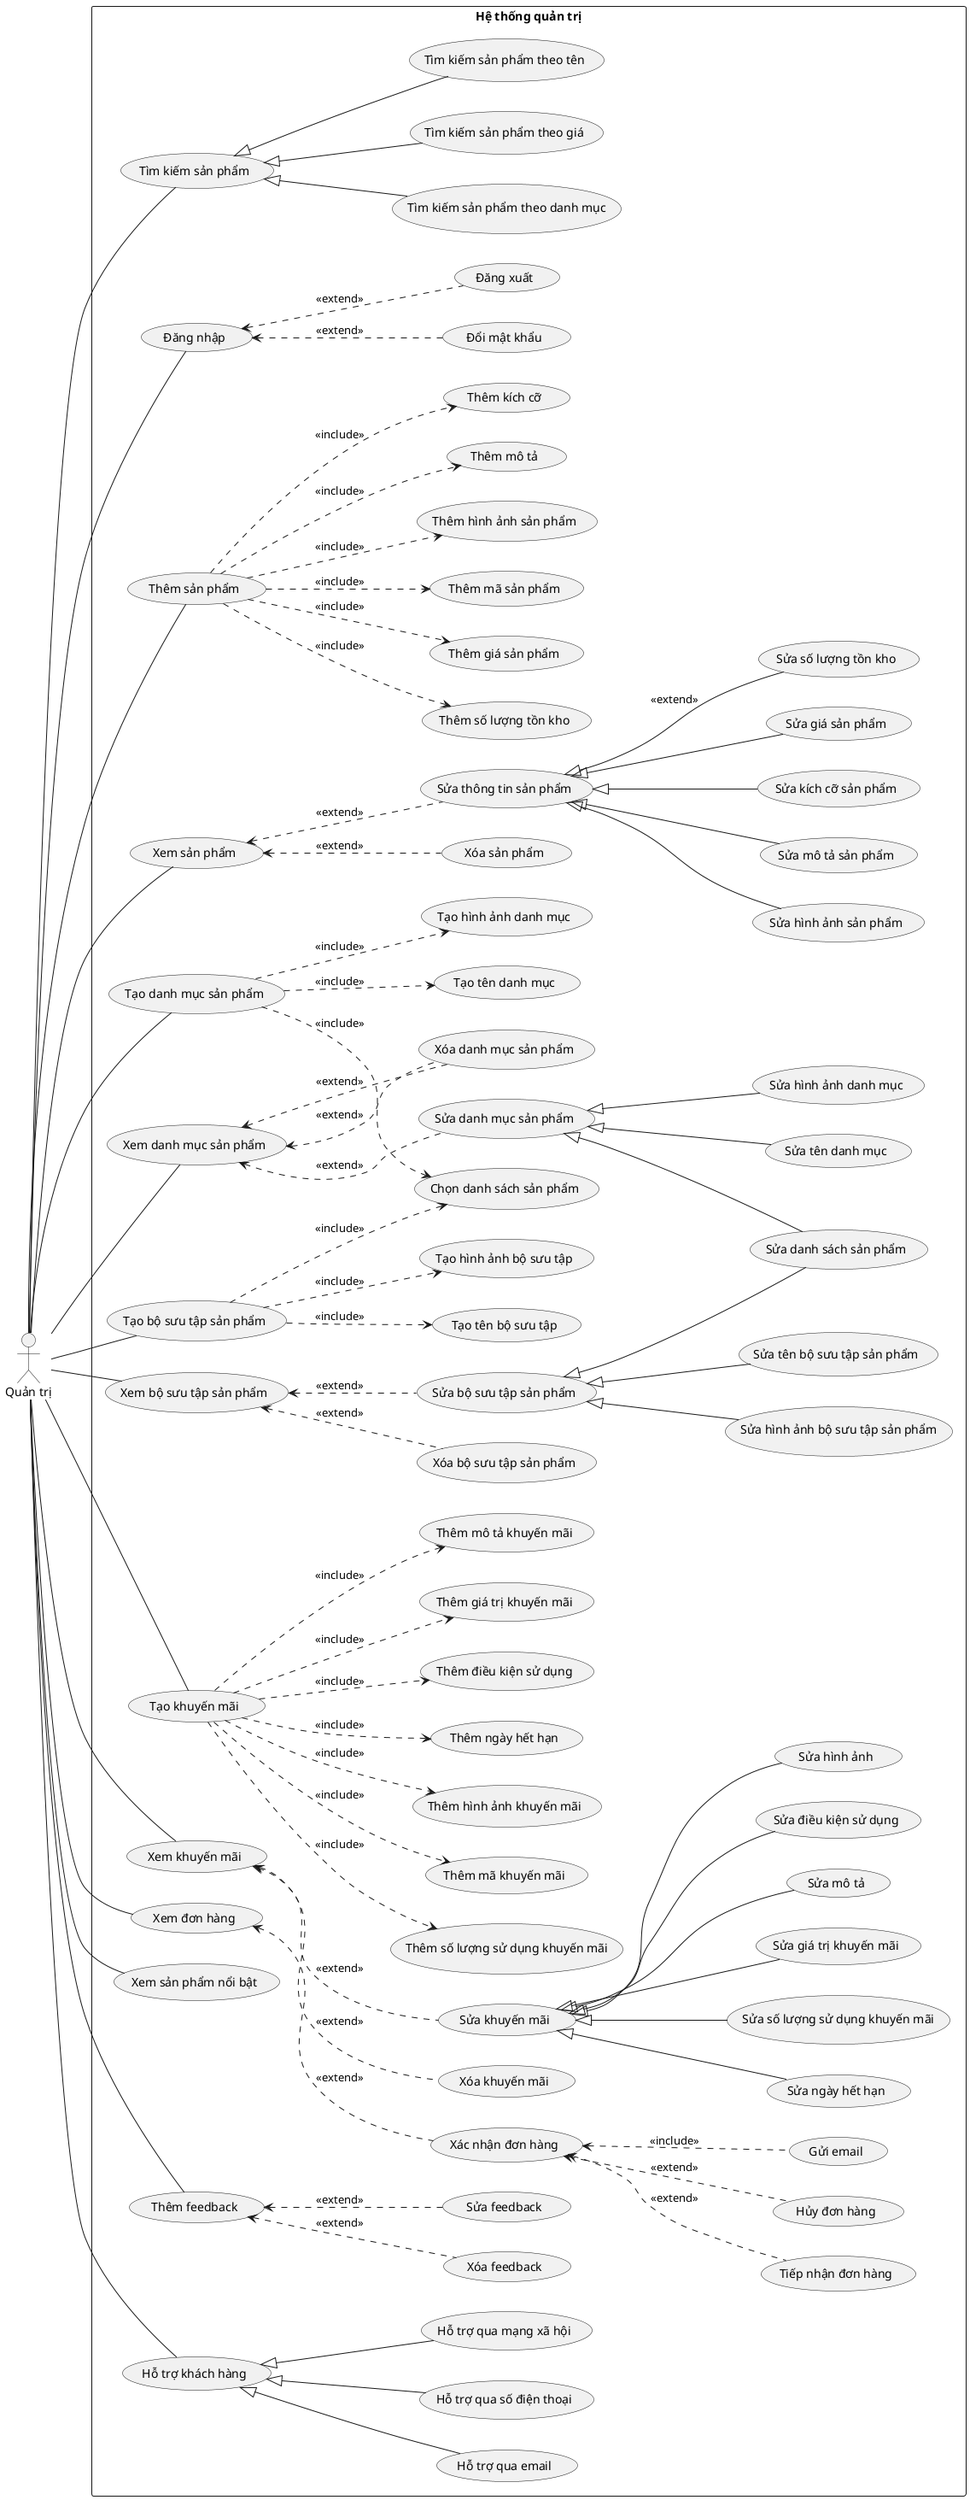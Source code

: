 @startuml Use case Quản trị
left to right direction
actor "Quản trị" as QT

rectangle "Hệ thống quản trị" {
    QT -down- (Tìm kiếm sản phẩm)
    QT -down- (Đăng nhập)
    QT -down- (Thêm sản phẩm)
    QT -down- (Xem sản phẩm)
    QT -down- (Tạo danh mục sản phẩm)
    QT -down- (Xem danh mục sản phẩm)
    QT -down- (Tạo bộ sưu tập sản phẩm)
    QT -down- (Xem bộ sưu tập sản phẩm)
    QT -down- (Tạo khuyến mãi)
    QT -down- (Xem khuyến mãi)
    QT -down- (Xem đơn hàng)
    QT -down- (Xem sản phẩm nổi bật)
    QT -down- (Thêm feedback)
    QT -down- (Hỗ trợ khách hàng)
    (Tìm kiếm sản phẩm) <|-down- (Tìm kiếm sản phẩm theo danh mục)
    (Tìm kiếm sản phẩm) <|-down- (Tìm kiếm sản phẩm theo giá)
    (Tìm kiếm sản phẩm) <|-down- (Tìm kiếm sản phẩm theo tên)
    (Đăng nhập) <.down- (Đăng xuất) : <<extend>>
    (Đăng nhập) <.down- (Đổi mật khẩu) : <<extend>>
    (Thêm sản phẩm) -down.> (Thêm hình ảnh sản phẩm) : <<include>>
    (Thêm sản phẩm) -down.> (Thêm mô tả) : <<include>>
    (Thêm sản phẩm) -down.> (Thêm kích cỡ) : <<include>>
    (Thêm sản phẩm) -down.> (Thêm số lượng tồn kho) : <<include>>
    (Thêm sản phẩm) -down.> (Thêm giá sản phẩm) : <<include>>
    (Thêm sản phẩm) -down.> (Thêm mã sản phẩm) : <<include>>
    (Xem sản phẩm) <.down- (Sửa thông tin sản phẩm) : <<extend>>
    (Xem sản phẩm) <.down- (Xóa sản phẩm) : <<extend>>
    (Sửa thông tin sản phẩm) <|-down- (Sửa hình ảnh sản phẩm)
    (Sửa thông tin sản phẩm) <|-down- (Sửa mô tả sản phẩm)
    (Sửa thông tin sản phẩm) <|-down- (Sửa kích cỡ sản phẩm)
    (Sửa thông tin sản phẩm) <|-down- (Sửa giá sản phẩm)
    (Sửa thông tin sản phẩm) <|-down- (Sửa số lượng tồn kho) : <<extend>>
    (Tạo danh mục sản phẩm) -down.> (Tạo tên danh mục) : <<include>>
    (Tạo danh mục sản phẩm) -down.> (Chọn danh sách sản phẩm) : <<include>>
    (Tạo danh mục sản phẩm) -down.> (Tạo hình ảnh danh mục) : <<include>>
    (Xem danh mục sản phẩm) <.down- (Sửa danh mục sản phẩm) : <<extend>>
    (Xem danh mục sản phẩm) <.down- (Xóa danh mục sản phẩm) : <<extend>>
    (Sửa danh mục sản phẩm) <|-down- (Sửa tên danh mục)
    (Sửa danh mục sản phẩm) <|-down- (Sửa hình ảnh danh mục)
    (Sửa danh mục sản phẩm) <|-down- (Sửa danh sách sản phẩm)
    (Xem danh mục sản phẩm) <.down- (Xóa danh mục sản phẩm) : <<extend>>
    (Tạo bộ sưu tập sản phẩm) -down.> (Tạo tên bộ sưu tập) : <<include>>
    (Tạo bộ sưu tập sản phẩm) -down.> (Chọn danh sách sản phẩm) : <<include>>
    (Tạo bộ sưu tập sản phẩm) -down.> (Tạo hình ảnh bộ sưu tập) : <<include>>
    (Xem bộ sưu tập sản phẩm) <.down- (Sửa bộ sưu tập sản phẩm) : <<extend>>
    (Xem bộ sưu tập sản phẩm) <.down- (Xóa bộ sưu tập sản phẩm) : <<extend>>
    (Sửa bộ sưu tập sản phẩm) <|-down- (Sửa tên bộ sưu tập sản phẩm)
    (Sửa bộ sưu tập sản phẩm) <|-down- (Sửa hình ảnh bộ sưu tập sản phẩm)
    (Sửa bộ sưu tập sản phẩm) <|-down- (Sửa danh sách sản phẩm)
    (Tạo khuyến mãi) -down.> (Thêm mã khuyến mãi) : <<include>>
    (Tạo khuyến mãi) -down.> (Thêm hình ảnh khuyến mãi) : <<include>>
    (Tạo khuyến mãi) -down.> (Thêm ngày hết hạn) : <<include>>
    (Tạo khuyến mãi) -down.> (Thêm điều kiện sử dụng) : <<include>>
    (Tạo khuyến mãi) -down.> (Thêm giá trị khuyến mãi) : <<include>>
    (Tạo khuyến mãi) -down.> (Thêm mô tả khuyến mãi) : <<include>>
    (Tạo khuyến mãi) -down.> (Thêm số lượng sử dụng khuyến mãi) : <<include>>
    (Xem khuyến mãi) <.down- (Sửa khuyến mãi) : <<extend>>
    (Xem khuyến mãi) <.down- (Xóa khuyến mãi) : <<extend>>
    (Sửa khuyến mãi) <|-down- (Sửa giá trị khuyến mãi)
    (Sửa khuyến mãi) <|-down- (Sửa mô tả)
    (Sửa khuyến mãi) <|-down- (Sửa điều kiện sử dụng)
    (Sửa khuyến mãi) <|-down- (Sửa hình ảnh)
    (Sửa khuyến mãi) <|-down- (Sửa ngày hết hạn)
    (Sửa khuyến mãi) <|-down- (Sửa số lượng sử dụng khuyến mãi)
    (Xem đơn hàng) <.down- (Xác nhận đơn hàng) : <<extend>>
    (Xác nhận đơn hàng) <.down- (Gửi email) : <<include>>
    (Xác nhận đơn hàng) <.down- (Tiếp nhận đơn hàng) : <<extend>>
    (Xác nhận đơn hàng) <.down- (Hủy đơn hàng) : <<extend>>
    (Thêm feedback) <.down- (Sửa feedback) : <<extend>>
    (Thêm feedback) <.down- (Xóa feedback) : <<extend>>
    (Hỗ trợ khách hàng) <|-down- (Hỗ trợ qua email)
    (Hỗ trợ khách hàng) <|-down- (Hỗ trợ qua số điện thoại)
    (Hỗ trợ khách hàng) <|-down- (Hỗ trợ qua mạng xã hội)
}
@enduml